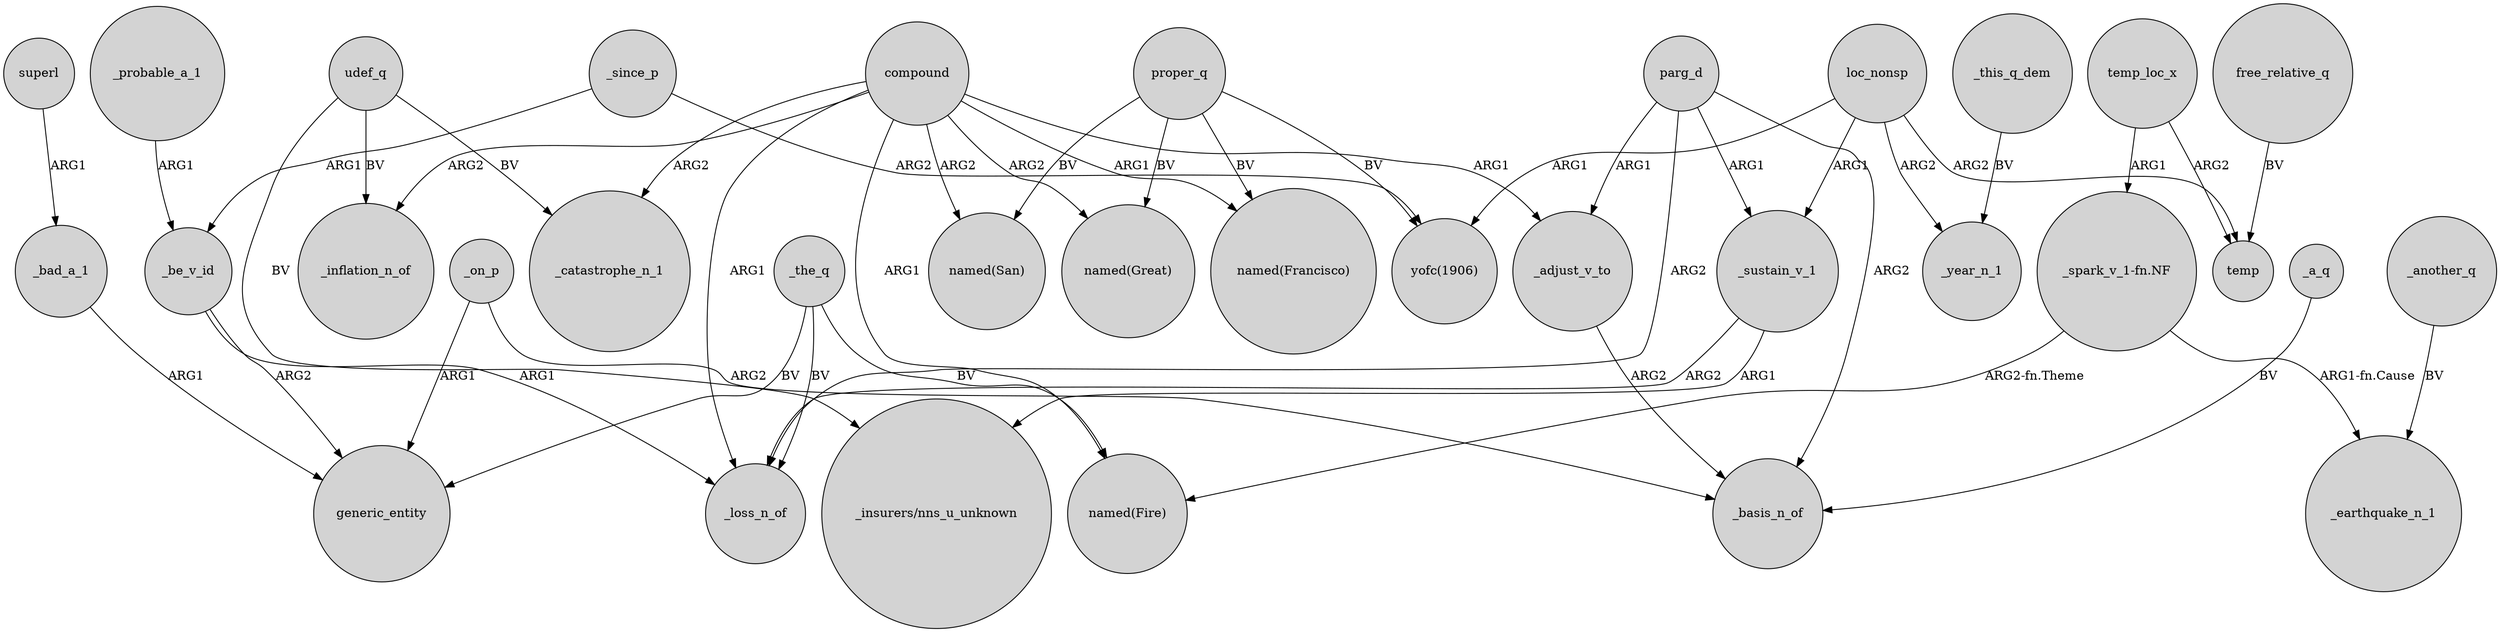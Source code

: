 digraph {
	node [shape=circle style=filled]
	_the_q -> generic_entity [label=BV]
	_bad_a_1 -> generic_entity [label=ARG1]
	parg_d -> _sustain_v_1 [label=ARG1]
	udef_q -> _inflation_n_of [label=BV]
	_since_p -> "yofc(1906)" [label=ARG2]
	proper_q -> "named(Francisco)" [label=BV]
	compound -> "named(San)" [label=ARG2]
	parg_d -> _adjust_v_to [label=ARG1]
	loc_nonsp -> _sustain_v_1 [label=ARG1]
	compound -> _catastrophe_n_1 [label=ARG2]
	_probable_a_1 -> _be_v_id [label=ARG1]
	parg_d -> _basis_n_of [label=ARG2]
	"_spark_v_1-fn.NF" -> "named(Fire)" [label="ARG2-fn.Theme"]
	compound -> "named(Fire)" [label=ARG1]
	udef_q -> _catastrophe_n_1 [label=BV]
	compound -> "named(Great)" [label=ARG2]
	superl -> _bad_a_1 [label=ARG1]
	_a_q -> _basis_n_of [label=BV]
	_be_v_id -> generic_entity [label=ARG2]
	_sustain_v_1 -> _loss_n_of [label=ARG2]
	_adjust_v_to -> _basis_n_of [label=ARG2]
	temp_loc_x -> temp [label=ARG2]
	loc_nonsp -> temp [label=ARG2]
	parg_d -> _loss_n_of [label=ARG2]
	proper_q -> "named(Great)" [label=BV]
	_the_q -> _loss_n_of [label=BV]
	_be_v_id -> _loss_n_of [label=ARG1]
	compound -> _inflation_n_of [label=ARG2]
	temp_loc_x -> "_spark_v_1-fn.NF" [label=ARG1]
	_since_p -> _be_v_id [label=ARG1]
	loc_nonsp -> _year_n_1 [label=ARG2]
	_sustain_v_1 -> "_insurers/nns_u_unknown" [label=ARG1]
	compound -> _adjust_v_to [label=ARG1]
	_another_q -> _earthquake_n_1 [label=BV]
	_the_q -> "named(Fire)" [label=BV]
	compound -> "named(Francisco)" [label=ARG1]
	_on_p -> generic_entity [label=ARG1]
	_on_p -> _basis_n_of [label=ARG2]
	compound -> _loss_n_of [label=ARG1]
	proper_q -> "named(San)" [label=BV]
	udef_q -> "_insurers/nns_u_unknown" [label=BV]
	"_spark_v_1-fn.NF" -> _earthquake_n_1 [label="ARG1-fn.Cause"]
	proper_q -> "yofc(1906)" [label=BV]
	loc_nonsp -> "yofc(1906)" [label=ARG1]
	free_relative_q -> temp [label=BV]
	_this_q_dem -> _year_n_1 [label=BV]
}
